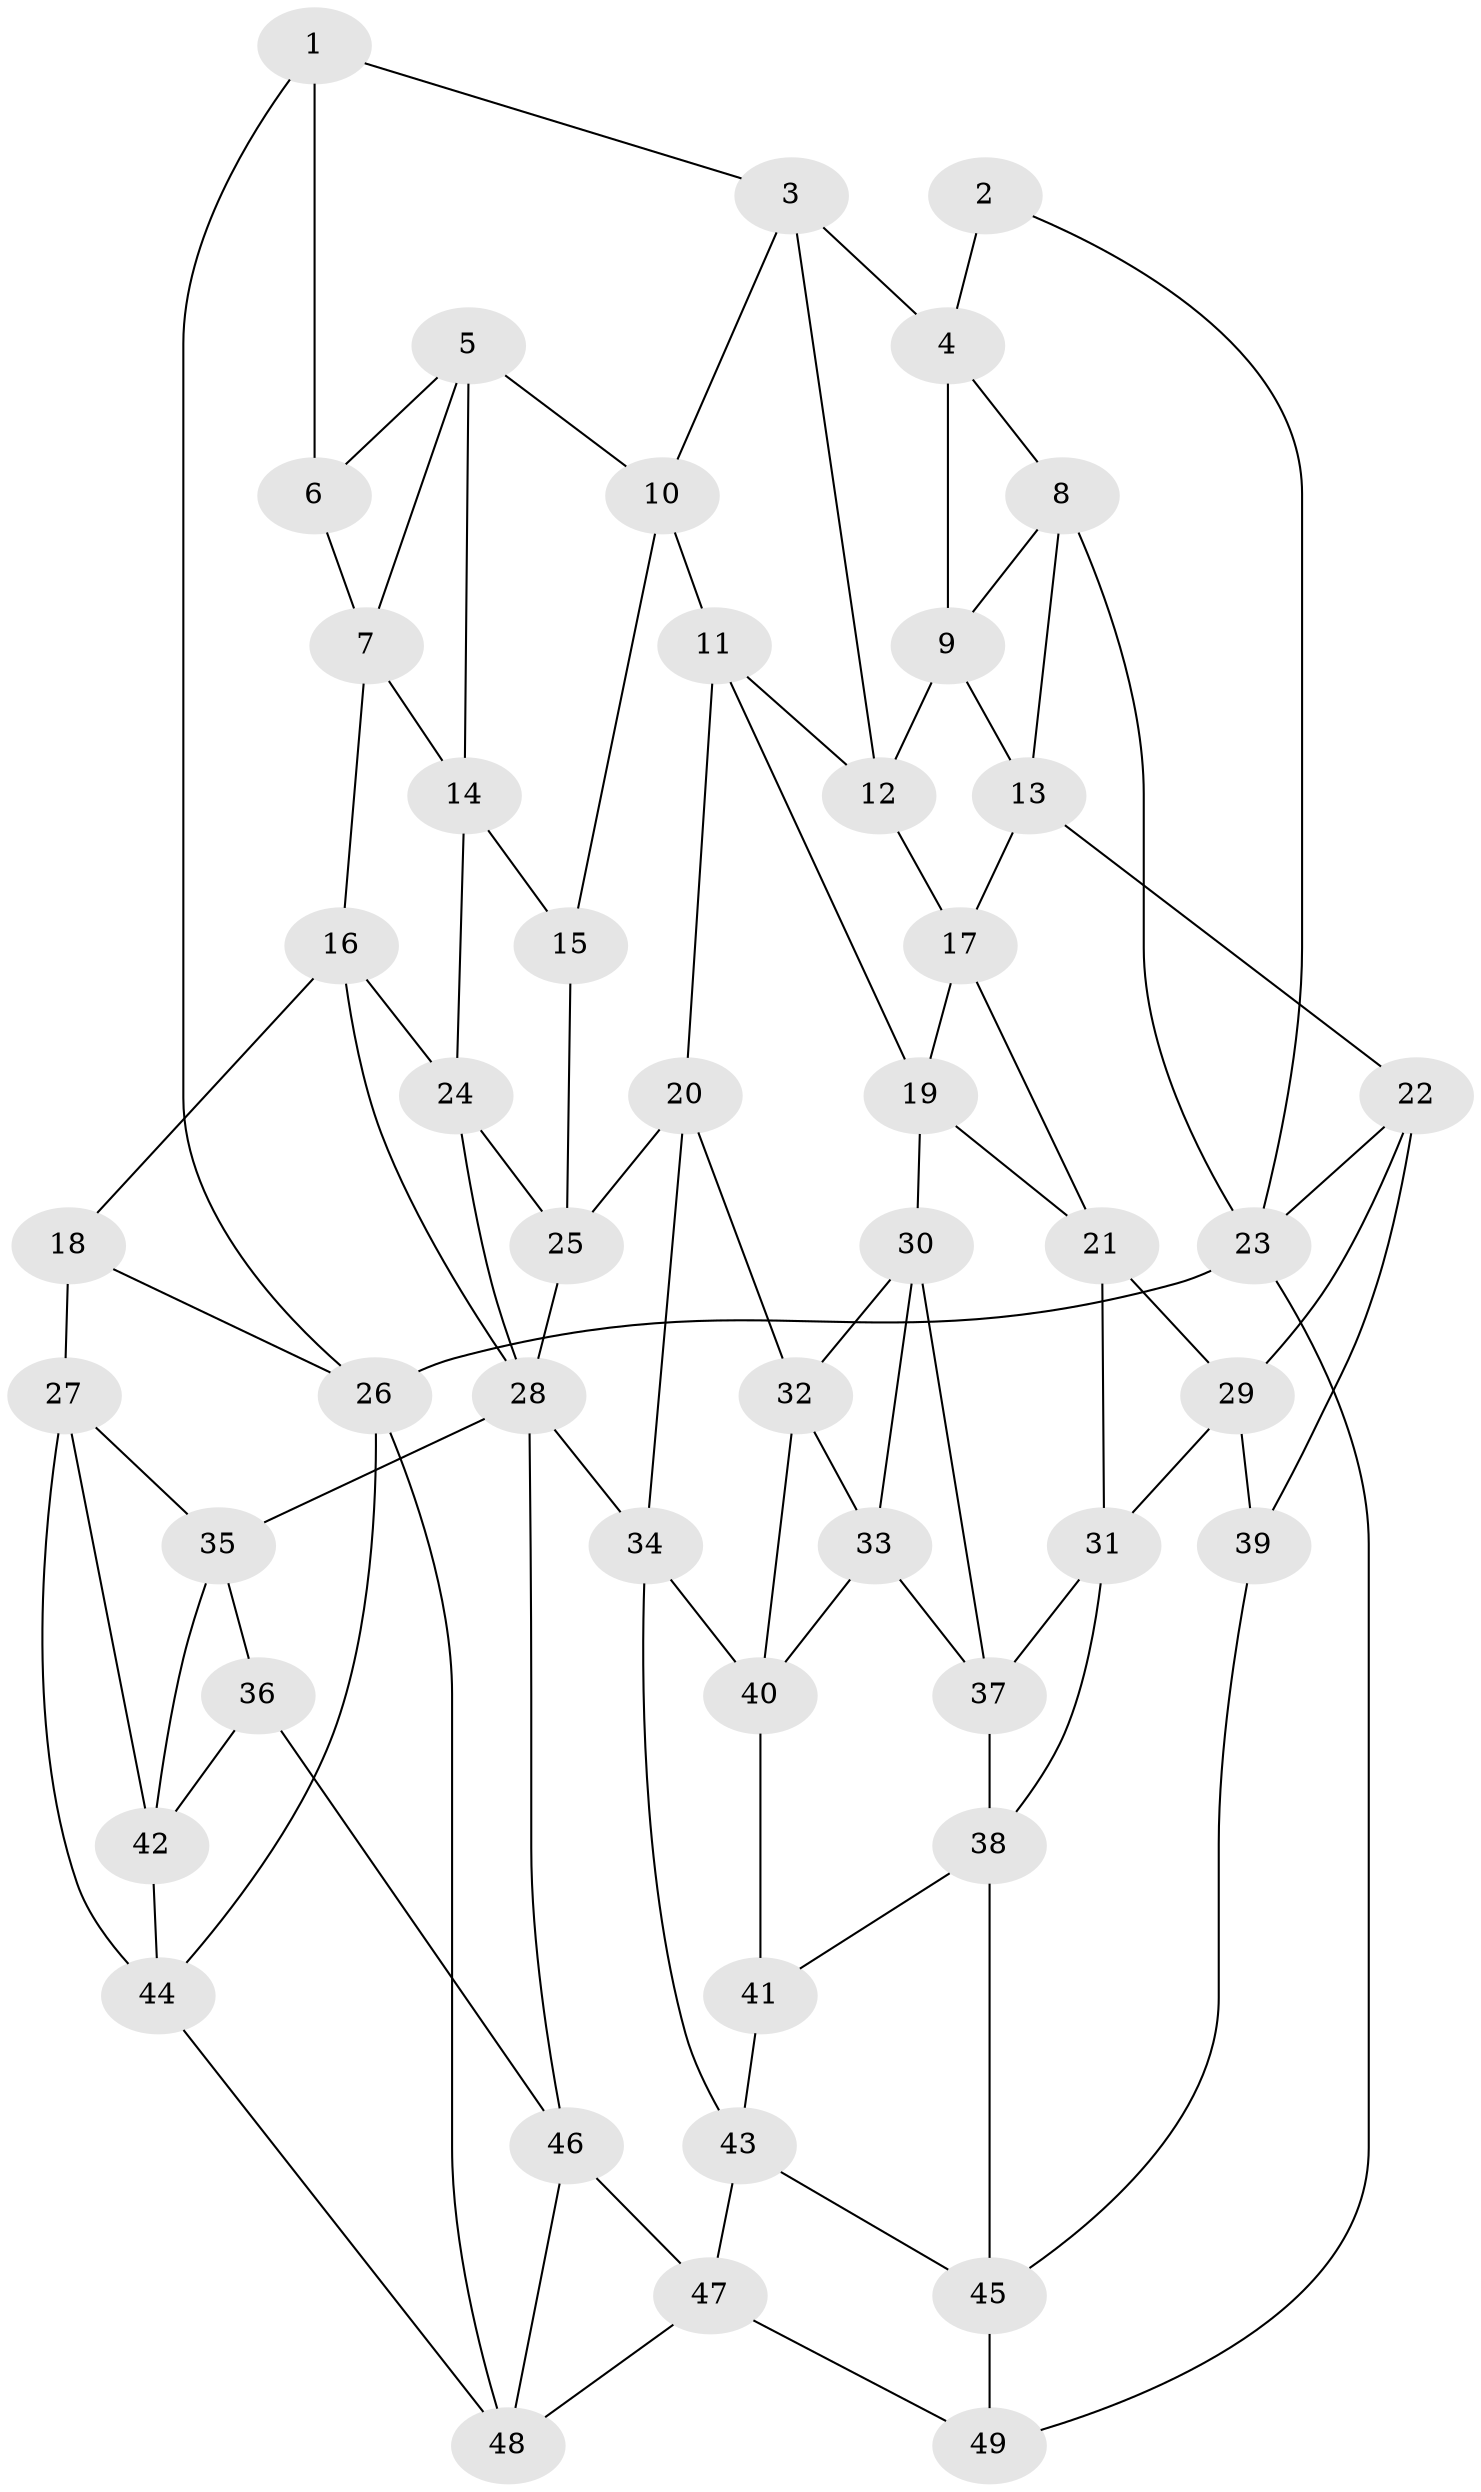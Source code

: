 // original degree distribution, {3: 0.04081632653061224, 5: 0.4897959183673469, 6: 0.24489795918367346, 4: 0.22448979591836735}
// Generated by graph-tools (version 1.1) at 2025/51/03/09/25 03:51:02]
// undirected, 49 vertices, 95 edges
graph export_dot {
graph [start="1"]
  node [color=gray90,style=filled];
  1;
  2;
  3;
  4;
  5;
  6;
  7;
  8;
  9;
  10;
  11;
  12;
  13;
  14;
  15;
  16;
  17;
  18;
  19;
  20;
  21;
  22;
  23;
  24;
  25;
  26;
  27;
  28;
  29;
  30;
  31;
  32;
  33;
  34;
  35;
  36;
  37;
  38;
  39;
  40;
  41;
  42;
  43;
  44;
  45;
  46;
  47;
  48;
  49;
  1 -- 3 [weight=1.0];
  1 -- 6 [weight=1.0];
  1 -- 26 [weight=1.0];
  2 -- 4 [weight=1.0];
  2 -- 23 [weight=1.0];
  3 -- 4 [weight=1.0];
  3 -- 10 [weight=1.0];
  3 -- 12 [weight=1.0];
  4 -- 8 [weight=1.0];
  4 -- 9 [weight=1.0];
  5 -- 6 [weight=1.0];
  5 -- 7 [weight=1.0];
  5 -- 10 [weight=1.0];
  5 -- 14 [weight=1.0];
  6 -- 7 [weight=1.0];
  7 -- 14 [weight=1.0];
  7 -- 16 [weight=1.0];
  8 -- 9 [weight=1.0];
  8 -- 13 [weight=1.0];
  8 -- 23 [weight=1.0];
  9 -- 12 [weight=1.0];
  9 -- 13 [weight=1.0];
  10 -- 11 [weight=1.0];
  10 -- 15 [weight=1.0];
  11 -- 12 [weight=1.0];
  11 -- 19 [weight=1.0];
  11 -- 20 [weight=1.0];
  12 -- 17 [weight=1.0];
  13 -- 17 [weight=1.0];
  13 -- 22 [weight=1.0];
  14 -- 15 [weight=1.0];
  14 -- 24 [weight=1.0];
  15 -- 25 [weight=1.0];
  16 -- 18 [weight=1.0];
  16 -- 24 [weight=1.0];
  16 -- 28 [weight=1.0];
  17 -- 19 [weight=1.0];
  17 -- 21 [weight=1.0];
  18 -- 26 [weight=1.0];
  18 -- 27 [weight=1.0];
  19 -- 21 [weight=1.0];
  19 -- 30 [weight=1.0];
  20 -- 25 [weight=1.0];
  20 -- 32 [weight=1.0];
  20 -- 34 [weight=1.0];
  21 -- 29 [weight=1.0];
  21 -- 31 [weight=1.0];
  22 -- 23 [weight=1.0];
  22 -- 29 [weight=1.0];
  22 -- 39 [weight=1.0];
  23 -- 26 [weight=2.0];
  23 -- 49 [weight=1.0];
  24 -- 25 [weight=1.0];
  24 -- 28 [weight=1.0];
  25 -- 28 [weight=1.0];
  26 -- 44 [weight=1.0];
  26 -- 48 [weight=1.0];
  27 -- 35 [weight=1.0];
  27 -- 42 [weight=1.0];
  27 -- 44 [weight=1.0];
  28 -- 34 [weight=1.0];
  28 -- 35 [weight=1.0];
  28 -- 46 [weight=1.0];
  29 -- 31 [weight=1.0];
  29 -- 39 [weight=1.0];
  30 -- 32 [weight=1.0];
  30 -- 33 [weight=1.0];
  30 -- 37 [weight=1.0];
  31 -- 37 [weight=1.0];
  31 -- 38 [weight=1.0];
  32 -- 33 [weight=1.0];
  32 -- 40 [weight=1.0];
  33 -- 37 [weight=1.0];
  33 -- 40 [weight=1.0];
  34 -- 40 [weight=1.0];
  34 -- 43 [weight=1.0];
  35 -- 36 [weight=1.0];
  35 -- 42 [weight=1.0];
  36 -- 42 [weight=1.0];
  36 -- 46 [weight=1.0];
  37 -- 38 [weight=1.0];
  38 -- 41 [weight=1.0];
  38 -- 45 [weight=1.0];
  39 -- 45 [weight=1.0];
  40 -- 41 [weight=1.0];
  41 -- 43 [weight=1.0];
  42 -- 44 [weight=1.0];
  43 -- 45 [weight=1.0];
  43 -- 47 [weight=1.0];
  44 -- 48 [weight=1.0];
  45 -- 49 [weight=1.0];
  46 -- 47 [weight=1.0];
  46 -- 48 [weight=1.0];
  47 -- 48 [weight=1.0];
  47 -- 49 [weight=1.0];
}
